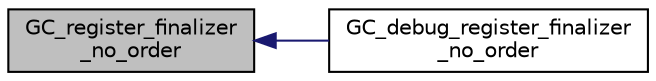 digraph "GC_register_finalizer_no_order"
{
  edge [fontname="Helvetica",fontsize="10",labelfontname="Helvetica",labelfontsize="10"];
  node [fontname="Helvetica",fontsize="10",shape=record];
  rankdir="LR";
  Node3188 [label="GC_register_finalizer\l_no_order",height=0.2,width=0.4,color="black", fillcolor="grey75", style="filled", fontcolor="black"];
  Node3188 -> Node3189 [dir="back",color="midnightblue",fontsize="10",style="solid",fontname="Helvetica"];
  Node3189 [label="GC_debug_register_finalizer\l_no_order",height=0.2,width=0.4,color="black", fillcolor="white", style="filled",URL="$d0/daa/gc_8h.html#a718916503fbd8e5a001a6f4f7dd78964"];
}
